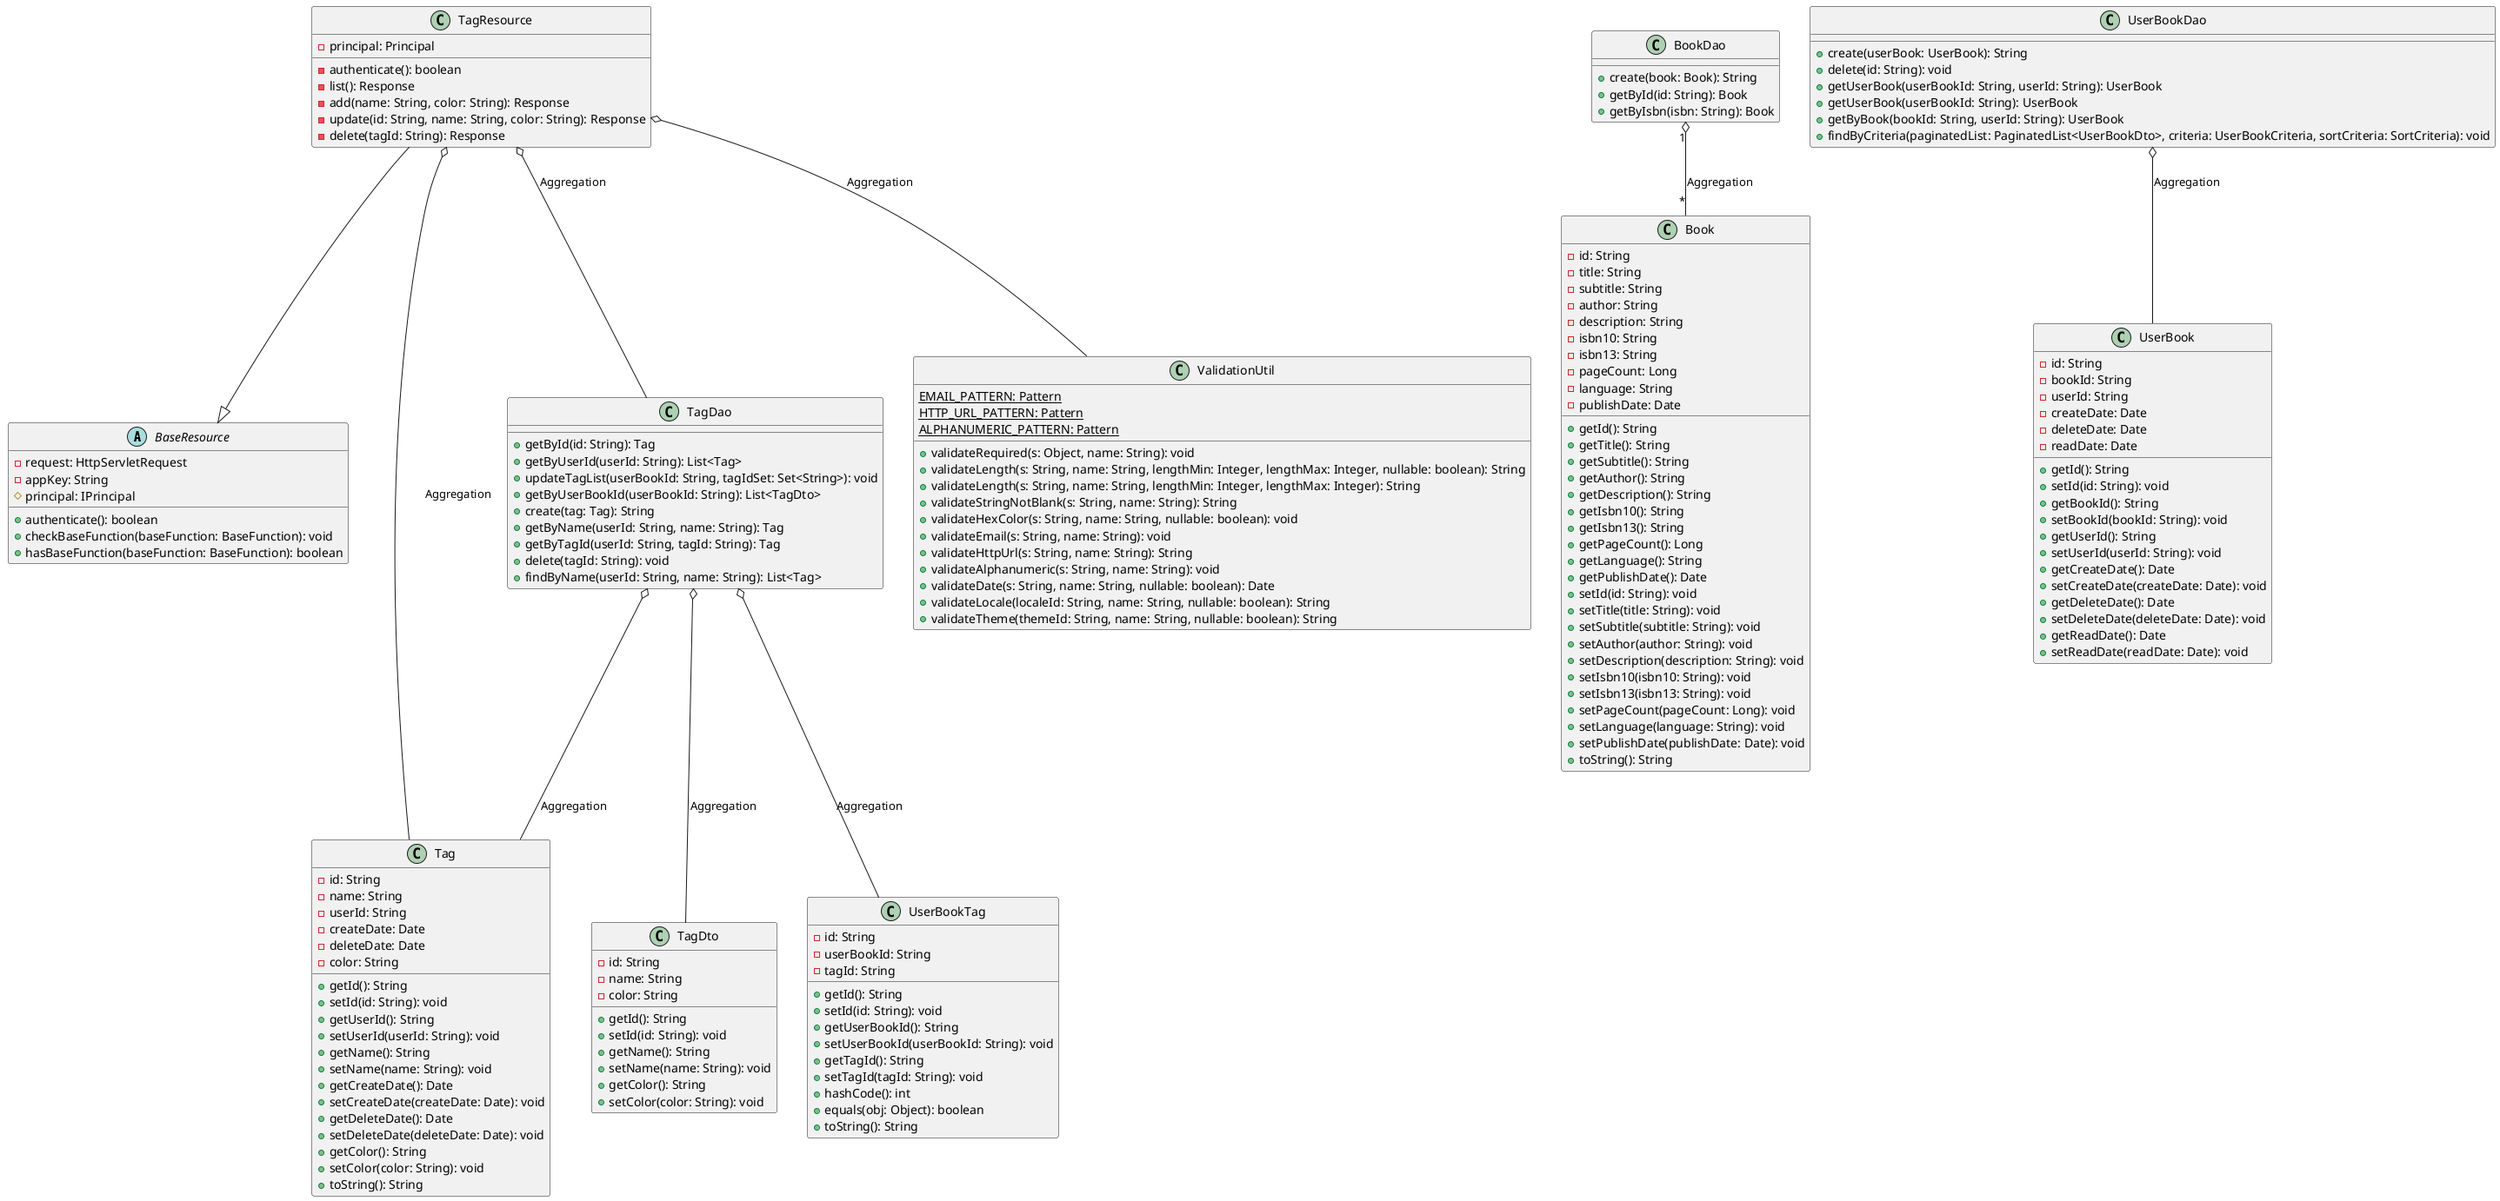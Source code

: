 @startuml BookShelfManagement

abstract class BaseResource {
    - request: HttpServletRequest
    - appKey: String
    # principal: IPrincipal
    + authenticate(): boolean
    + checkBaseFunction(baseFunction: BaseFunction): void
    + hasBaseFunction(baseFunction: BaseFunction): boolean
}

class Book {
  - id: String
  - title: String
  - subtitle: String
  - author: String
  - description: String
  - isbn10: String
  - isbn13: String
  - pageCount: Long
  - language: String
  - publishDate: Date
  + getId(): String
  + getTitle(): String
  + getSubtitle(): String
  + getAuthor(): String
  + getDescription(): String
  + getIsbn10(): String
  + getIsbn13(): String
  + getPageCount(): Long
  + getLanguage(): String
  + getPublishDate(): Date
  + setId(id: String): void
  + setTitle(title: String): void
  + setSubtitle(subtitle: String): void
  + setAuthor(author: String): void
  + setDescription(description: String): void
  + setIsbn10(isbn10: String): void
  + setIsbn13(isbn13: String): void
  + setPageCount(pageCount: Long): void
  + setLanguage(language: String): void
  + setPublishDate(publishDate: Date): void
  + toString(): String
}

class Tag {
  - id: String
  - name: String
  - userId: String
  - createDate: Date
  - deleteDate: Date
  - color: String
  + getId(): String
  + setId(id: String): void
  + getUserId(): String
  + setUserId(userId: String): void
  + getName(): String
  + setName(name: String): void
  + getCreateDate(): Date
  + setCreateDate(createDate: Date): void
  + getDeleteDate(): Date
  + setDeleteDate(deleteDate: Date): void
  + getColor(): String
  + setColor(color: String): void
  + toString(): String
}

class TagDto {
  - id: String
  - name: String
  - color: String

  + getId(): String
  + setId(id: String): void
  + getName(): String
  + setName(name: String): void
  + getColor(): String
  + setColor(color: String): void
}

class TagDao {
  + getById(id: String): Tag
  + getByUserId(userId: String): List<Tag>
  + updateTagList(userBookId: String, tagIdSet: Set<String>): void
  + getByUserBookId(userBookId: String): List<TagDto>
  + create(tag: Tag): String
  + getByName(userId: String, name: String): Tag
  + getByTagId(userId: String, tagId: String): Tag
  + delete(tagId: String): void
  + findByName(userId: String, name: String): List<Tag>
}

class TagResource {
    - principal: Principal
    - authenticate(): boolean
    - list(): Response
    - add(name: String, color: String): Response
    - update(id: String, name: String, color: String): Response
    - delete(tagId: String): Response
}

class UserBook {
    - id: String
    - bookId: String
    - userId: String
    - createDate: Date
    - deleteDate: Date
    - readDate: Date

    + getId(): String
    + setId(id: String): void
    + getBookId(): String
    + setBookId(bookId: String): void
    + getUserId(): String
    + setUserId(userId: String): void
    + getCreateDate(): Date
    + setCreateDate(createDate: Date): void
    + getDeleteDate(): Date
    + setDeleteDate(deleteDate: Date): void
    + getReadDate(): Date
    + setReadDate(readDate: Date): void
}

class UserBookDao {
  +create(userBook: UserBook): String
  +delete(id: String): void
  +getUserBook(userBookId: String, userId: String): UserBook
  +getUserBook(userBookId: String): UserBook
  +getByBook(bookId: String, userId: String): UserBook
  +findByCriteria(paginatedList: PaginatedList<UserBookDto>, criteria: UserBookCriteria, sortCriteria: SortCriteria): void
}

class BookDao {
  + create(book: Book): String
  + getById(id: String): Book
  + getByIsbn(isbn: String): Book
}

class ValidationUtil {
  {static} EMAIL_PATTERN: Pattern
  {static} HTTP_URL_PATTERN: Pattern
  {static} ALPHANUMERIC_PATTERN: Pattern
  + validateRequired(s: Object, name: String): void
  + validateLength(s: String, name: String, lengthMin: Integer, lengthMax: Integer, nullable: boolean): String
  + validateLength(s: String, name: String, lengthMin: Integer, lengthMax: Integer): String
  + validateStringNotBlank(s: String, name: String): String
  + validateHexColor(s: String, name: String, nullable: boolean): void
  + validateEmail(s: String, name: String): void
  + validateHttpUrl(s: String, name: String): String
  + validateAlphanumeric(s: String, name: String): void
  + validateDate(s: String, name: String, nullable: boolean): Date
  + validateLocale(localeId: String, name: String, nullable: boolean): String
  + validateTheme(themeId: String, name: String, nullable: boolean): String
}

class UserBookTag {
  - id: String
  - userBookId: String
  - tagId: String
  + getId(): String
  + setId(id: String): void
  + getUserBookId(): String
  + setUserBookId(userBookId: String): void
  + getTagId(): String
  + setTagId(tagId: String): void
  + hashCode(): int
  + equals(obj: Object): boolean
  + toString(): String
}

TagResource --|> BaseResource

BookDao "1" o-- "*" Book : Aggregation

TagDao o-- UserBookTag :  Aggregation
TagDao o-- TagDto : Aggregation
TagDao o-- Tag : Aggregation

TagResource o-- TagDao : Aggregation
TagResource o-- Tag : Aggregation
TagResource o-- ValidationUtil : Aggregation

UserBookDao o-- UserBook : Aggregation


@enduml